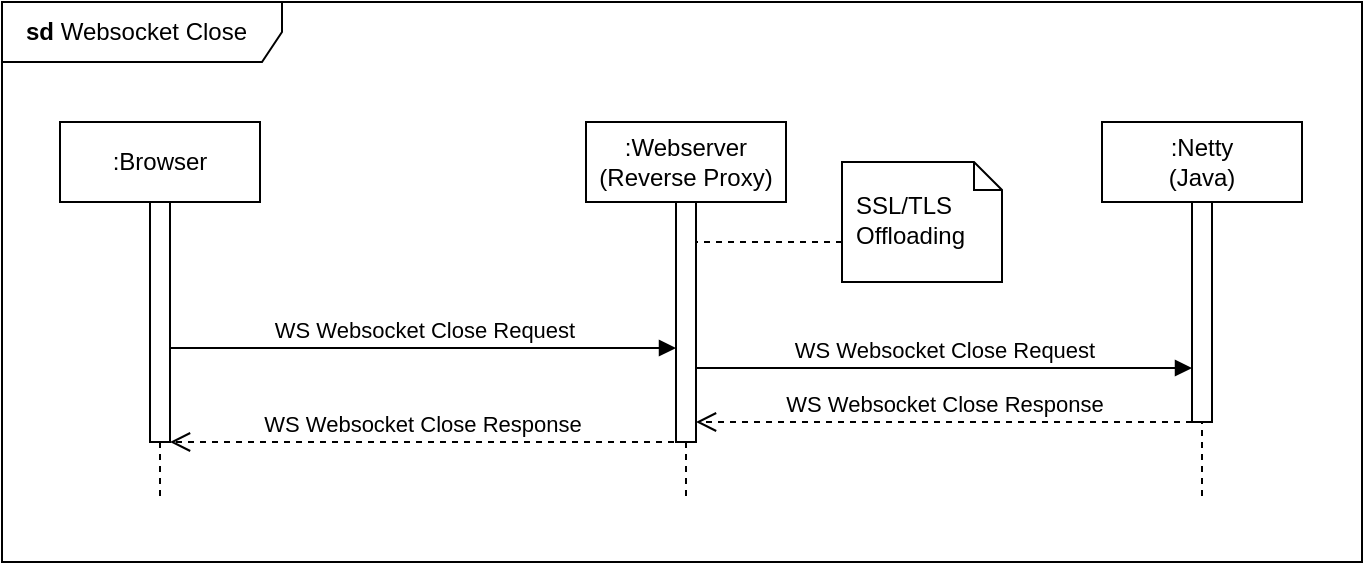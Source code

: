<mxfile version="12.9.7" type="device"><diagram id="fppD75ohKqKaIneQQ8Da" name="Page-1"><mxGraphModel dx="1376" dy="645" grid="1" gridSize="10" guides="1" tooltips="1" connect="1" arrows="1" fold="1" page="1" pageScale="1" pageWidth="827" pageHeight="1169" math="0" shadow="0"><root><mxCell id="0"/><mxCell id="1" parent="0"/><mxCell id="DDakiQOlXuy0khGS3EPo-1" value="&lt;b&gt;sd&lt;/b&gt; Websocket Close" style="shape=umlFrame;whiteSpace=wrap;html=1;width=140;height=30;align=left;spacingLeft=10;" vertex="1" parent="1"><mxGeometry x="40" y="40" width="680" height="280" as="geometry"/></mxCell><mxCell id="DDakiQOlXuy0khGS3EPo-2" value=":Browser" style="shape=umlLifeline;perimeter=lifelinePerimeter;whiteSpace=wrap;html=1;container=1;collapsible=0;recursiveResize=0;outlineConnect=0;" vertex="1" parent="1"><mxGeometry x="69" y="100" width="100" height="190" as="geometry"/></mxCell><mxCell id="DDakiQOlXuy0khGS3EPo-3" value=":Webserver (Reverse Proxy)" style="shape=umlLifeline;perimeter=lifelinePerimeter;whiteSpace=wrap;html=1;container=1;collapsible=0;recursiveResize=0;outlineConnect=0;" vertex="1" parent="1"><mxGeometry x="332" y="100" width="100" height="190" as="geometry"/></mxCell><mxCell id="DDakiQOlXuy0khGS3EPo-4" value="" style="html=1;points=[];perimeter=orthogonalPerimeter;" vertex="1" parent="DDakiQOlXuy0khGS3EPo-3"><mxGeometry x="45" y="40" width="10" height="120" as="geometry"/></mxCell><mxCell id="DDakiQOlXuy0khGS3EPo-5" value=":Netty&lt;br&gt;(Java)" style="shape=umlLifeline;perimeter=lifelinePerimeter;whiteSpace=wrap;html=1;container=1;collapsible=0;recursiveResize=0;outlineConnect=0;" vertex="1" parent="1"><mxGeometry x="590" y="100" width="100" height="190" as="geometry"/></mxCell><mxCell id="DDakiQOlXuy0khGS3EPo-6" value="" style="html=1;points=[];perimeter=orthogonalPerimeter;" vertex="1" parent="DDakiQOlXuy0khGS3EPo-5"><mxGeometry x="45" y="40" width="10" height="110" as="geometry"/></mxCell><mxCell id="DDakiQOlXuy0khGS3EPo-7" value="WS Websocket Close&amp;nbsp;Response" style="html=1;verticalAlign=bottom;endArrow=open;dashed=1;endSize=8;exitX=0;exitY=1.037;exitDx=0;exitDy=0;exitPerimeter=0;" edge="1" parent="1"><mxGeometry relative="1" as="geometry"><mxPoint x="387" y="249.999" as="targetPoint"/><mxPoint x="635" y="249.999" as="sourcePoint"/></mxGeometry></mxCell><mxCell id="DDakiQOlXuy0khGS3EPo-8" value="WS Websocket Close Request" style="html=1;verticalAlign=bottom;endArrow=block;" edge="1" parent="1" target="DDakiQOlXuy0khGS3EPo-6"><mxGeometry relative="1" as="geometry"><mxPoint x="387" y="223" as="sourcePoint"/></mxGeometry></mxCell><mxCell id="DDakiQOlXuy0khGS3EPo-11" value="WS Websocket Close Request" style="html=1;verticalAlign=bottom;startArrow=none;endArrow=block;startSize=8;startFill=0;" edge="1" parent="1"><mxGeometry relative="1" as="geometry"><mxPoint x="124" y="213" as="sourcePoint"/><mxPoint x="377" y="213" as="targetPoint"/></mxGeometry></mxCell><mxCell id="DDakiQOlXuy0khGS3EPo-12" value="WS Websocket Close Response" style="html=1;verticalAlign=bottom;endArrow=open;dashed=1;endSize=8;exitX=-0.1;exitY=1;exitDx=0;exitDy=0;exitPerimeter=0;" edge="1" parent="1" source="DDakiQOlXuy0khGS3EPo-4" target="DDakiQOlXuy0khGS3EPo-13"><mxGeometry relative="1" as="geometry"><mxPoint x="118.5" y="259.5" as="targetPoint"/><mxPoint x="355" y="259.5" as="sourcePoint"/></mxGeometry></mxCell><mxCell id="DDakiQOlXuy0khGS3EPo-13" value="" style="html=1;points=[];perimeter=orthogonalPerimeter;" vertex="1" parent="1"><mxGeometry x="114" y="140" width="10" height="120" as="geometry"/></mxCell><mxCell id="DDakiQOlXuy0khGS3EPo-14" value="&lt;br&gt;SSL/TLS Offloading" style="shape=note;whiteSpace=wrap;html=1;size=14;verticalAlign=top;align=left;spacingTop=-6;spacingLeft=5;" vertex="1" parent="1"><mxGeometry x="460" y="120" width="80" height="60" as="geometry"/></mxCell><mxCell id="DDakiQOlXuy0khGS3EPo-15" value="" style="html=1;verticalAlign=bottom;endArrow=none;dashed=1;endSize=8;exitX=0;exitY=0.5;exitDx=0;exitDy=0;exitPerimeter=0;endFill=0;" edge="1" parent="1"><mxGeometry relative="1" as="geometry"><mxPoint x="460" y="160" as="sourcePoint"/><mxPoint x="387" y="160" as="targetPoint"/></mxGeometry></mxCell></root></mxGraphModel></diagram></mxfile>